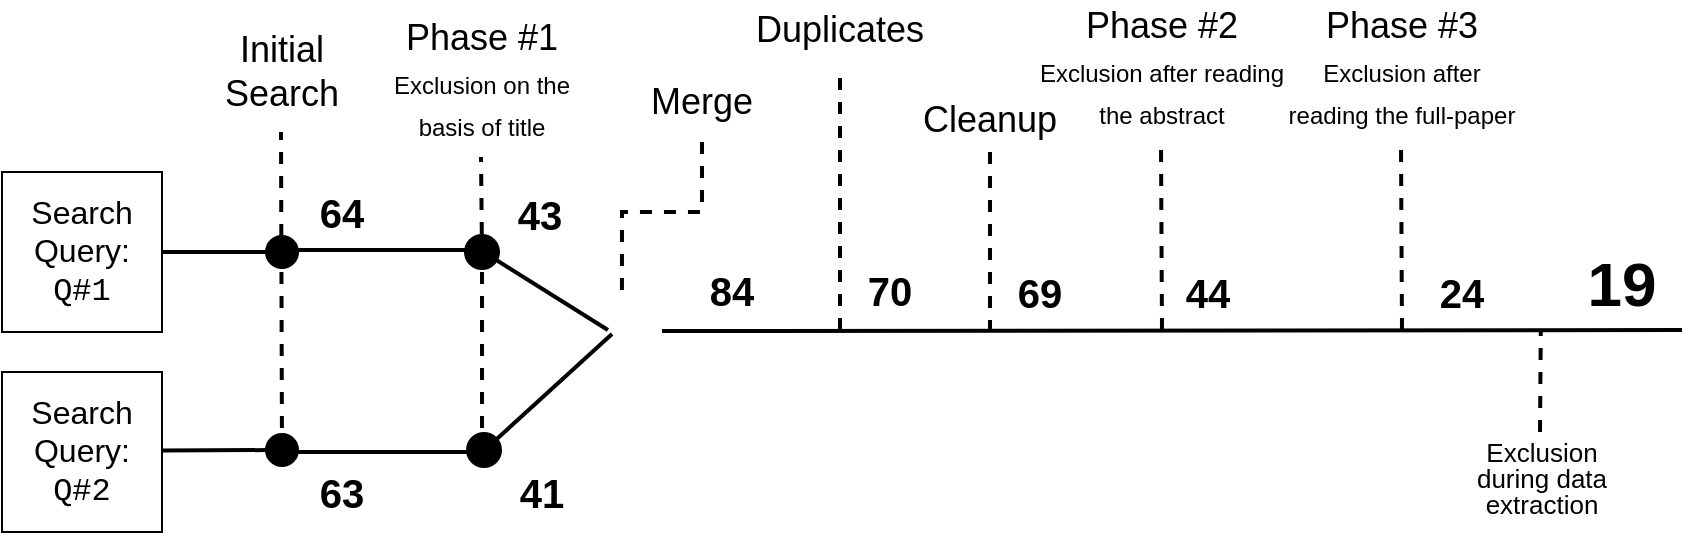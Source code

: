 <mxfile version="15.7.4" type="google"><diagram id="k7k37fpGlvtY9qP5OmlE" name="Page-1"><mxGraphModel dx="1412" dy="700" grid="1" gridSize="10" guides="1" tooltips="1" connect="1" arrows="1" fold="1" page="1" pageScale="1" pageWidth="1169" pageHeight="827" math="0" shadow="0"><root><mxCell id="0"/><mxCell id="1" parent="0"/><mxCell id="nFRBpBsbbZLc2ewVVPn--3" value="" style="endArrow=none;html=1;fontSize=16;strokeWidth=2;endFill=0;endSize=15;" parent="1" edge="1"><mxGeometry width="50" height="50" relative="1" as="geometry"><mxPoint x="260" y="260" as="sourcePoint"/><mxPoint x="360" y="260" as="targetPoint"/></mxGeometry></mxCell><mxCell id="nFRBpBsbbZLc2ewVVPn--2" value="" style="endArrow=none;html=1;fontSize=16;exitX=1;exitY=0.5;exitDx=0;exitDy=0;strokeWidth=2;endFill=0;endSize=15;" parent="1" edge="1"><mxGeometry width="50" height="50" relative="1" as="geometry"><mxPoint x="260" y="159.0" as="sourcePoint"/><mxPoint x="360" y="159" as="targetPoint"/></mxGeometry></mxCell><mxCell id="k5DxyikTMt8G7qOE4kJP-1" value="Search&lt;br&gt;Query:&lt;br&gt;&lt;font face=&quot;Courier New&quot;&gt;Q#1&lt;/font&gt;" style="whiteSpace=wrap;html=1;aspect=fixed;fontSize=16;" parent="1" vertex="1"><mxGeometry x="120" y="120" width="80" height="80" as="geometry"/></mxCell><mxCell id="k5DxyikTMt8G7qOE4kJP-2" value="Search&lt;br&gt;Query:&lt;br&gt;&lt;font face=&quot;Courier New&quot;&gt;Q#2&lt;/font&gt;" style="whiteSpace=wrap;html=1;aspect=fixed;fontSize=16;" parent="1" vertex="1"><mxGeometry x="120" y="220" width="80" height="80" as="geometry"/></mxCell><mxCell id="k5DxyikTMt8G7qOE4kJP-6" value="" style="endArrow=oval;html=1;fontSize=16;exitX=1;exitY=0.5;exitDx=0;exitDy=0;strokeWidth=2;endFill=1;endSize=15;" parent="1" source="k5DxyikTMt8G7qOE4kJP-1" edge="1"><mxGeometry width="50" height="50" relative="1" as="geometry"><mxPoint x="440" y="360" as="sourcePoint"/><mxPoint x="260" y="160" as="targetPoint"/></mxGeometry></mxCell><mxCell id="k5DxyikTMt8G7qOE4kJP-11" value="" style="endArrow=oval;html=1;fontSize=16;exitX=1;exitY=0.5;exitDx=0;exitDy=0;strokeWidth=2;endFill=1;endSize=15;" parent="1" edge="1"><mxGeometry width="50" height="50" relative="1" as="geometry"><mxPoint x="200" y="259.29" as="sourcePoint"/><mxPoint x="260" y="259" as="targetPoint"/></mxGeometry></mxCell><mxCell id="k5DxyikTMt8G7qOE4kJP-15" value="" style="endArrow=none;dashed=1;html=1;strokeWidth=2;fontSize=16;" parent="1" edge="1"><mxGeometry width="50" height="50" relative="1" as="geometry"><mxPoint x="260" y="260" as="sourcePoint"/><mxPoint x="259.5" y="100" as="targetPoint"/></mxGeometry></mxCell><mxCell id="k5DxyikTMt8G7qOE4kJP-16" value="Initial&lt;br style=&quot;font-size: 18px;&quot;&gt;Search" style="text;html=1;strokeColor=none;fillColor=none;align=center;verticalAlign=middle;whiteSpace=wrap;rounded=0;fontSize=18;" parent="1" vertex="1"><mxGeometry x="240" y="60" width="40" height="20" as="geometry"/></mxCell><mxCell id="k5DxyikTMt8G7qOE4kJP-28" value="Phase #1&lt;br&gt;&lt;font style=&quot;font-size: 12px&quot;&gt;Exclusion on the basis of title&lt;/font&gt;" style="text;html=1;strokeColor=none;fillColor=none;align=center;verticalAlign=middle;whiteSpace=wrap;rounded=0;fontSize=18;" parent="1" vertex="1"><mxGeometry x="310" y="40" width="100" height="70" as="geometry"/></mxCell><mxCell id="k5DxyikTMt8G7qOE4kJP-29" value="" style="endArrow=none;html=1;fontSize=16;exitX=1;exitY=0.5;exitDx=0;exitDy=0;strokeWidth=2;endFill=0;endSize=15;" parent="1" edge="1"><mxGeometry width="50" height="50" relative="1" as="geometry"><mxPoint x="450" y="199.5" as="sourcePoint"/><mxPoint x="960" y="199" as="targetPoint"/></mxGeometry></mxCell><mxCell id="k5DxyikTMt8G7qOE4kJP-34" value="64" style="text;html=1;strokeColor=none;fillColor=none;align=center;verticalAlign=middle;whiteSpace=wrap;rounded=0;fontSize=20;fontStyle=1" parent="1" vertex="1"><mxGeometry x="270" y="130" width="40" height="20" as="geometry"/></mxCell><mxCell id="k5DxyikTMt8G7qOE4kJP-48" value="" style="endArrow=none;dashed=1;html=1;strokeWidth=2;fontSize=16;" parent="1" edge="1"><mxGeometry width="50" height="50" relative="1" as="geometry"><mxPoint x="539" y="199" as="sourcePoint"/><mxPoint x="539" y="69" as="targetPoint"/></mxGeometry></mxCell><mxCell id="k5DxyikTMt8G7qOE4kJP-52" value="19" style="text;html=1;strokeColor=none;fillColor=none;align=center;verticalAlign=middle;whiteSpace=wrap;rounded=0;fontSize=31;fontStyle=1" parent="1" vertex="1"><mxGeometry x="910" y="166" width="40" height="20" as="geometry"/></mxCell><mxCell id="nFRBpBsbbZLc2ewVVPn--4" value="Duplicates" style="text;html=1;strokeColor=none;fillColor=none;align=center;verticalAlign=middle;whiteSpace=wrap;rounded=0;fontSize=18;" parent="1" vertex="1"><mxGeometry x="494" y="39" width="90" height="20" as="geometry"/></mxCell><mxCell id="nFRBpBsbbZLc2ewVVPn--7" value="Phase #2&lt;br&gt;&lt;font style=&quot;font-size: 12px&quot;&gt;Exclusion after reading the abstract&lt;/font&gt;" style="text;html=1;strokeColor=none;fillColor=none;align=center;verticalAlign=middle;whiteSpace=wrap;rounded=0;fontSize=18;" parent="1" vertex="1"><mxGeometry x="635" y="34" width="130" height="70" as="geometry"/></mxCell><mxCell id="nFRBpBsbbZLc2ewVVPn--8" value="Phase #3&lt;br&gt;&lt;font style=&quot;font-size: 12px&quot;&gt;Exclusion after reading the full-paper&lt;/font&gt;" style="text;html=1;strokeColor=none;fillColor=none;align=center;verticalAlign=middle;whiteSpace=wrap;rounded=0;fontSize=18;" parent="1" vertex="1"><mxGeometry x="760" y="34" width="120" height="70" as="geometry"/></mxCell><mxCell id="nFRBpBsbbZLc2ewVVPn--9" value="" style="endArrow=none;dashed=1;html=1;strokeWidth=2;fontSize=16;" parent="1" source="nFRBpBsbbZLc2ewVVPn--16" edge="1"><mxGeometry width="50" height="50" relative="1" as="geometry"><mxPoint x="360" y="260" as="sourcePoint"/><mxPoint x="359.5" y="112.5" as="targetPoint"/></mxGeometry></mxCell><mxCell id="nFRBpBsbbZLc2ewVVPn--10" value="" style="endArrow=none;dashed=1;html=1;strokeWidth=2;fontSize=16;" parent="1" edge="1"><mxGeometry width="50" height="50" relative="1" as="geometry"><mxPoint x="700" y="199" as="sourcePoint"/><mxPoint x="699.5" y="106.5" as="targetPoint"/></mxGeometry></mxCell><mxCell id="nFRBpBsbbZLc2ewVVPn--11" value="" style="endArrow=none;dashed=1;html=1;strokeWidth=2;fontSize=16;" parent="1" edge="1"><mxGeometry width="50" height="50" relative="1" as="geometry"><mxPoint x="820" y="199" as="sourcePoint"/><mxPoint x="819.5" y="106.5" as="targetPoint"/></mxGeometry></mxCell><mxCell id="nFRBpBsbbZLc2ewVVPn--12" value="" style="endArrow=none;dashed=1;html=1;strokeWidth=2;fontSize=16;exitX=0.571;exitY=0.186;exitDx=0;exitDy=0;exitPerimeter=0;edgeStyle=orthogonalEdgeStyle;rounded=0;" parent="1" source="k5DxyikTMt8G7qOE4kJP-41" edge="1"><mxGeometry width="50" height="50" relative="1" as="geometry"><mxPoint x="485" y="199" as="sourcePoint"/><mxPoint x="470" y="100" as="targetPoint"/><Array as="points"><mxPoint x="430" y="140"/><mxPoint x="470" y="140"/></Array></mxGeometry></mxCell><mxCell id="nFRBpBsbbZLc2ewVVPn--13" value="Merge" style="text;html=1;strokeColor=none;fillColor=none;align=center;verticalAlign=middle;whiteSpace=wrap;rounded=0;fontSize=18;" parent="1" vertex="1"><mxGeometry x="425" y="75" width="90" height="20" as="geometry"/></mxCell><mxCell id="nFRBpBsbbZLc2ewVVPn--14" value="63" style="text;html=1;strokeColor=none;fillColor=none;align=center;verticalAlign=middle;whiteSpace=wrap;rounded=0;fontSize=20;fontStyle=1" parent="1" vertex="1"><mxGeometry x="270" y="270" width="40" height="20" as="geometry"/></mxCell><mxCell id="nFRBpBsbbZLc2ewVVPn--16" value="" style="ellipse;whiteSpace=wrap;html=1;aspect=fixed;strokeColor=none;fillColor=#000000;" parent="1" vertex="1"><mxGeometry x="351" y="151" width="18" height="18" as="geometry"/></mxCell><mxCell id="nFRBpBsbbZLc2ewVVPn--18" value="" style="endArrow=none;dashed=1;html=1;strokeWidth=2;fontSize=16;" parent="1" target="nFRBpBsbbZLc2ewVVPn--16" edge="1"><mxGeometry width="50" height="50" relative="1" as="geometry"><mxPoint x="360" y="260" as="sourcePoint"/><mxPoint x="359.5" y="112.5" as="targetPoint"/></mxGeometry></mxCell><mxCell id="nFRBpBsbbZLc2ewVVPn--19" value="" style="ellipse;whiteSpace=wrap;html=1;aspect=fixed;strokeColor=none;fillColor=#000000;" parent="1" vertex="1"><mxGeometry x="352" y="250" width="18" height="18" as="geometry"/></mxCell><mxCell id="nFRBpBsbbZLc2ewVVPn--20" value="" style="endArrow=none;html=1;fontSize=16;exitX=1;exitY=0.5;exitDx=0;exitDy=0;strokeWidth=2;endFill=0;endSize=15;entryX=0.471;entryY=0.471;entryDx=0;entryDy=0;entryPerimeter=0;" parent="1" target="k5DxyikTMt8G7qOE4kJP-41" edge="1"><mxGeometry width="50" height="50" relative="1" as="geometry"><mxPoint x="360" y="159.5" as="sourcePoint"/><mxPoint x="460" y="159.5" as="targetPoint"/></mxGeometry></mxCell><mxCell id="nFRBpBsbbZLc2ewVVPn--21" value="" style="endArrow=none;html=1;fontSize=16;exitX=1;exitY=0.5;exitDx=0;exitDy=0;strokeWidth=2;endFill=0;endSize=15;entryX=0.5;entryY=0.5;entryDx=0;entryDy=0;entryPerimeter=0;" parent="1" target="k5DxyikTMt8G7qOE4kJP-41" edge="1"><mxGeometry width="50" height="50" relative="1" as="geometry"><mxPoint x="360" y="260.26" as="sourcePoint"/><mxPoint x="422.97" y="299.73" as="targetPoint"/></mxGeometry></mxCell><mxCell id="k5DxyikTMt8G7qOE4kJP-41" value="" style="shape=image;html=1;verticalAlign=top;verticalLabelPosition=bottom;labelBackgroundColor=#ffffff;imageAspect=0;aspect=fixed;image=https://cdn1.iconfinder.com/data/icons/general-9/500/add-128.png;fontSize=20;" parent="1" vertex="1"><mxGeometry x="390" y="166" width="70" height="70" as="geometry"/></mxCell><mxCell id="nFRBpBsbbZLc2ewVVPn--22" value="43" style="text;html=1;strokeColor=none;fillColor=none;align=center;verticalAlign=middle;whiteSpace=wrap;rounded=0;fontSize=20;fontStyle=1" parent="1" vertex="1"><mxGeometry x="369" y="131" width="40" height="20" as="geometry"/></mxCell><mxCell id="nFRBpBsbbZLc2ewVVPn--23" value="41" style="text;html=1;strokeColor=none;fillColor=none;align=center;verticalAlign=middle;whiteSpace=wrap;rounded=0;fontSize=20;fontStyle=1" parent="1" vertex="1"><mxGeometry x="370" y="270" width="40" height="20" as="geometry"/></mxCell><mxCell id="nFRBpBsbbZLc2ewVVPn--24" value="84" style="text;html=1;strokeColor=none;fillColor=none;align=center;verticalAlign=middle;whiteSpace=wrap;rounded=0;fontSize=20;fontStyle=1" parent="1" vertex="1"><mxGeometry x="465" y="169" width="40" height="20" as="geometry"/></mxCell><mxCell id="nFRBpBsbbZLc2ewVVPn--26" value="70" style="text;html=1;strokeColor=none;fillColor=none;align=center;verticalAlign=middle;whiteSpace=wrap;rounded=0;fontSize=20;fontStyle=1" parent="1" vertex="1"><mxGeometry x="544" y="169" width="40" height="20" as="geometry"/></mxCell><mxCell id="nRuruuz2e9KxtBkn-dkb-2" value="" style="endArrow=none;dashed=1;html=1;strokeWidth=2;fontSize=16;" parent="1" edge="1"><mxGeometry width="50" height="50" relative="1" as="geometry"><mxPoint x="614" y="200" as="sourcePoint"/><mxPoint x="614" y="110" as="targetPoint"/></mxGeometry></mxCell><mxCell id="nRuruuz2e9KxtBkn-dkb-3" value="Cleanup" style="text;html=1;strokeColor=none;fillColor=none;align=center;verticalAlign=middle;whiteSpace=wrap;rounded=0;fontSize=18;" parent="1" vertex="1"><mxGeometry x="569" y="84" width="90" height="20" as="geometry"/></mxCell><mxCell id="nRuruuz2e9KxtBkn-dkb-4" value="69" style="text;html=1;strokeColor=none;fillColor=none;align=center;verticalAlign=middle;whiteSpace=wrap;rounded=0;fontSize=20;fontStyle=1" parent="1" vertex="1"><mxGeometry x="619" y="170" width="40" height="20" as="geometry"/></mxCell><mxCell id="dVBZSc7_Q8LJqedBAcua-1" value="44" style="text;html=1;strokeColor=none;fillColor=none;align=center;verticalAlign=middle;whiteSpace=wrap;rounded=0;fontSize=20;fontStyle=1" parent="1" vertex="1"><mxGeometry x="703" y="170" width="40" height="20" as="geometry"/></mxCell><mxCell id="dVBZSc7_Q8LJqedBAcua-2" value="24" style="text;html=1;strokeColor=none;fillColor=none;align=center;verticalAlign=middle;whiteSpace=wrap;rounded=0;fontSize=20;fontStyle=1" parent="1" vertex="1"><mxGeometry x="830" y="170" width="40" height="20" as="geometry"/></mxCell><mxCell id="qTScRJzzfhWDsCL2-OBD-2" value="&lt;p style=&quot;line-height: 100% ; font-size: 13px&quot;&gt;&lt;font style=&quot;font-size: 13px&quot;&gt;Exclusion&lt;/font&gt;&lt;br&gt;&lt;font style=&quot;font-size: 13px&quot;&gt;during data&lt;br&gt;extraction&lt;br&gt;&lt;/font&gt;&lt;/p&gt;" style="text;html=1;strokeColor=none;fillColor=none;align=center;verticalAlign=middle;whiteSpace=wrap;rounded=0;fontSize=18;fontStyle=0" parent="1" vertex="1"><mxGeometry x="830" y="238" width="120" height="70" as="geometry"/></mxCell><mxCell id="qTScRJzzfhWDsCL2-OBD-3" value="" style="endArrow=none;dashed=1;html=1;strokeWidth=2;fontSize=16;" parent="1" edge="1"><mxGeometry width="50" height="50" relative="1" as="geometry"><mxPoint x="889" y="250" as="sourcePoint"/><mxPoint x="889.41" y="198.5" as="targetPoint"/></mxGeometry></mxCell></root></mxGraphModel></diagram></mxfile>